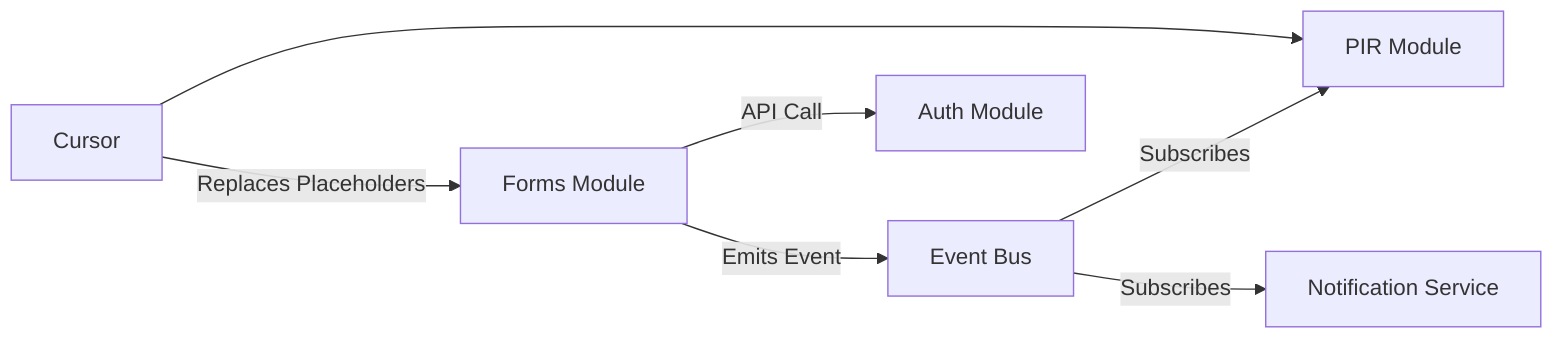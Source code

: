 graph LR
  A[Forms Module] -- Emits Event --> B[Event Bus]
  B -- Subscribes --> C[PIR Module]
  B -- Subscribes --> D[Notification Service]
  A -- API Call --> E[Auth Module]
  F[Cursor] -- Replaces Placeholders --> A
  F --> C